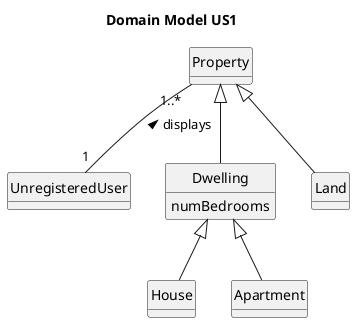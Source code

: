 @startuml
skinparam monochrome true
skinparam packageStyle rectangle
skinparam shadowing false

skinparam classAttributeIconSize 0

hide circle
hide methods

title Domain Model US1


class UnregisteredUser {

}

class Property {

}

class Dwelling{
    numBedrooms
}

class Land

class House

class Apartment

Dwelling <|-- Apartment
Dwelling <|-- House

Property <|-- Dwelling
Property <|-- Land


Property "1..*" -- "1" UnregisteredUser : displays <

@enduml